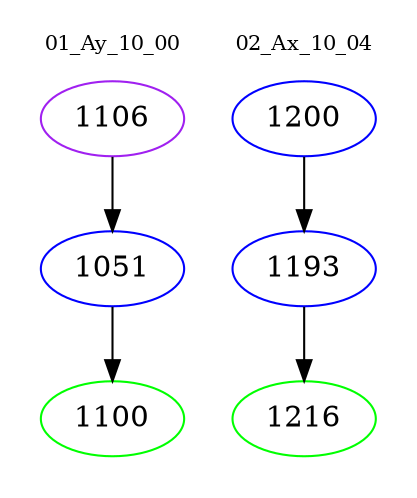 digraph{
subgraph cluster_0 {
color = white
label = "01_Ay_10_00";
fontsize=10;
T0_1106 [label="1106", color="purple"]
T0_1106 -> T0_1051 [color="black"]
T0_1051 [label="1051", color="blue"]
T0_1051 -> T0_1100 [color="black"]
T0_1100 [label="1100", color="green"]
}
subgraph cluster_1 {
color = white
label = "02_Ax_10_04";
fontsize=10;
T1_1200 [label="1200", color="blue"]
T1_1200 -> T1_1193 [color="black"]
T1_1193 [label="1193", color="blue"]
T1_1193 -> T1_1216 [color="black"]
T1_1216 [label="1216", color="green"]
}
}
